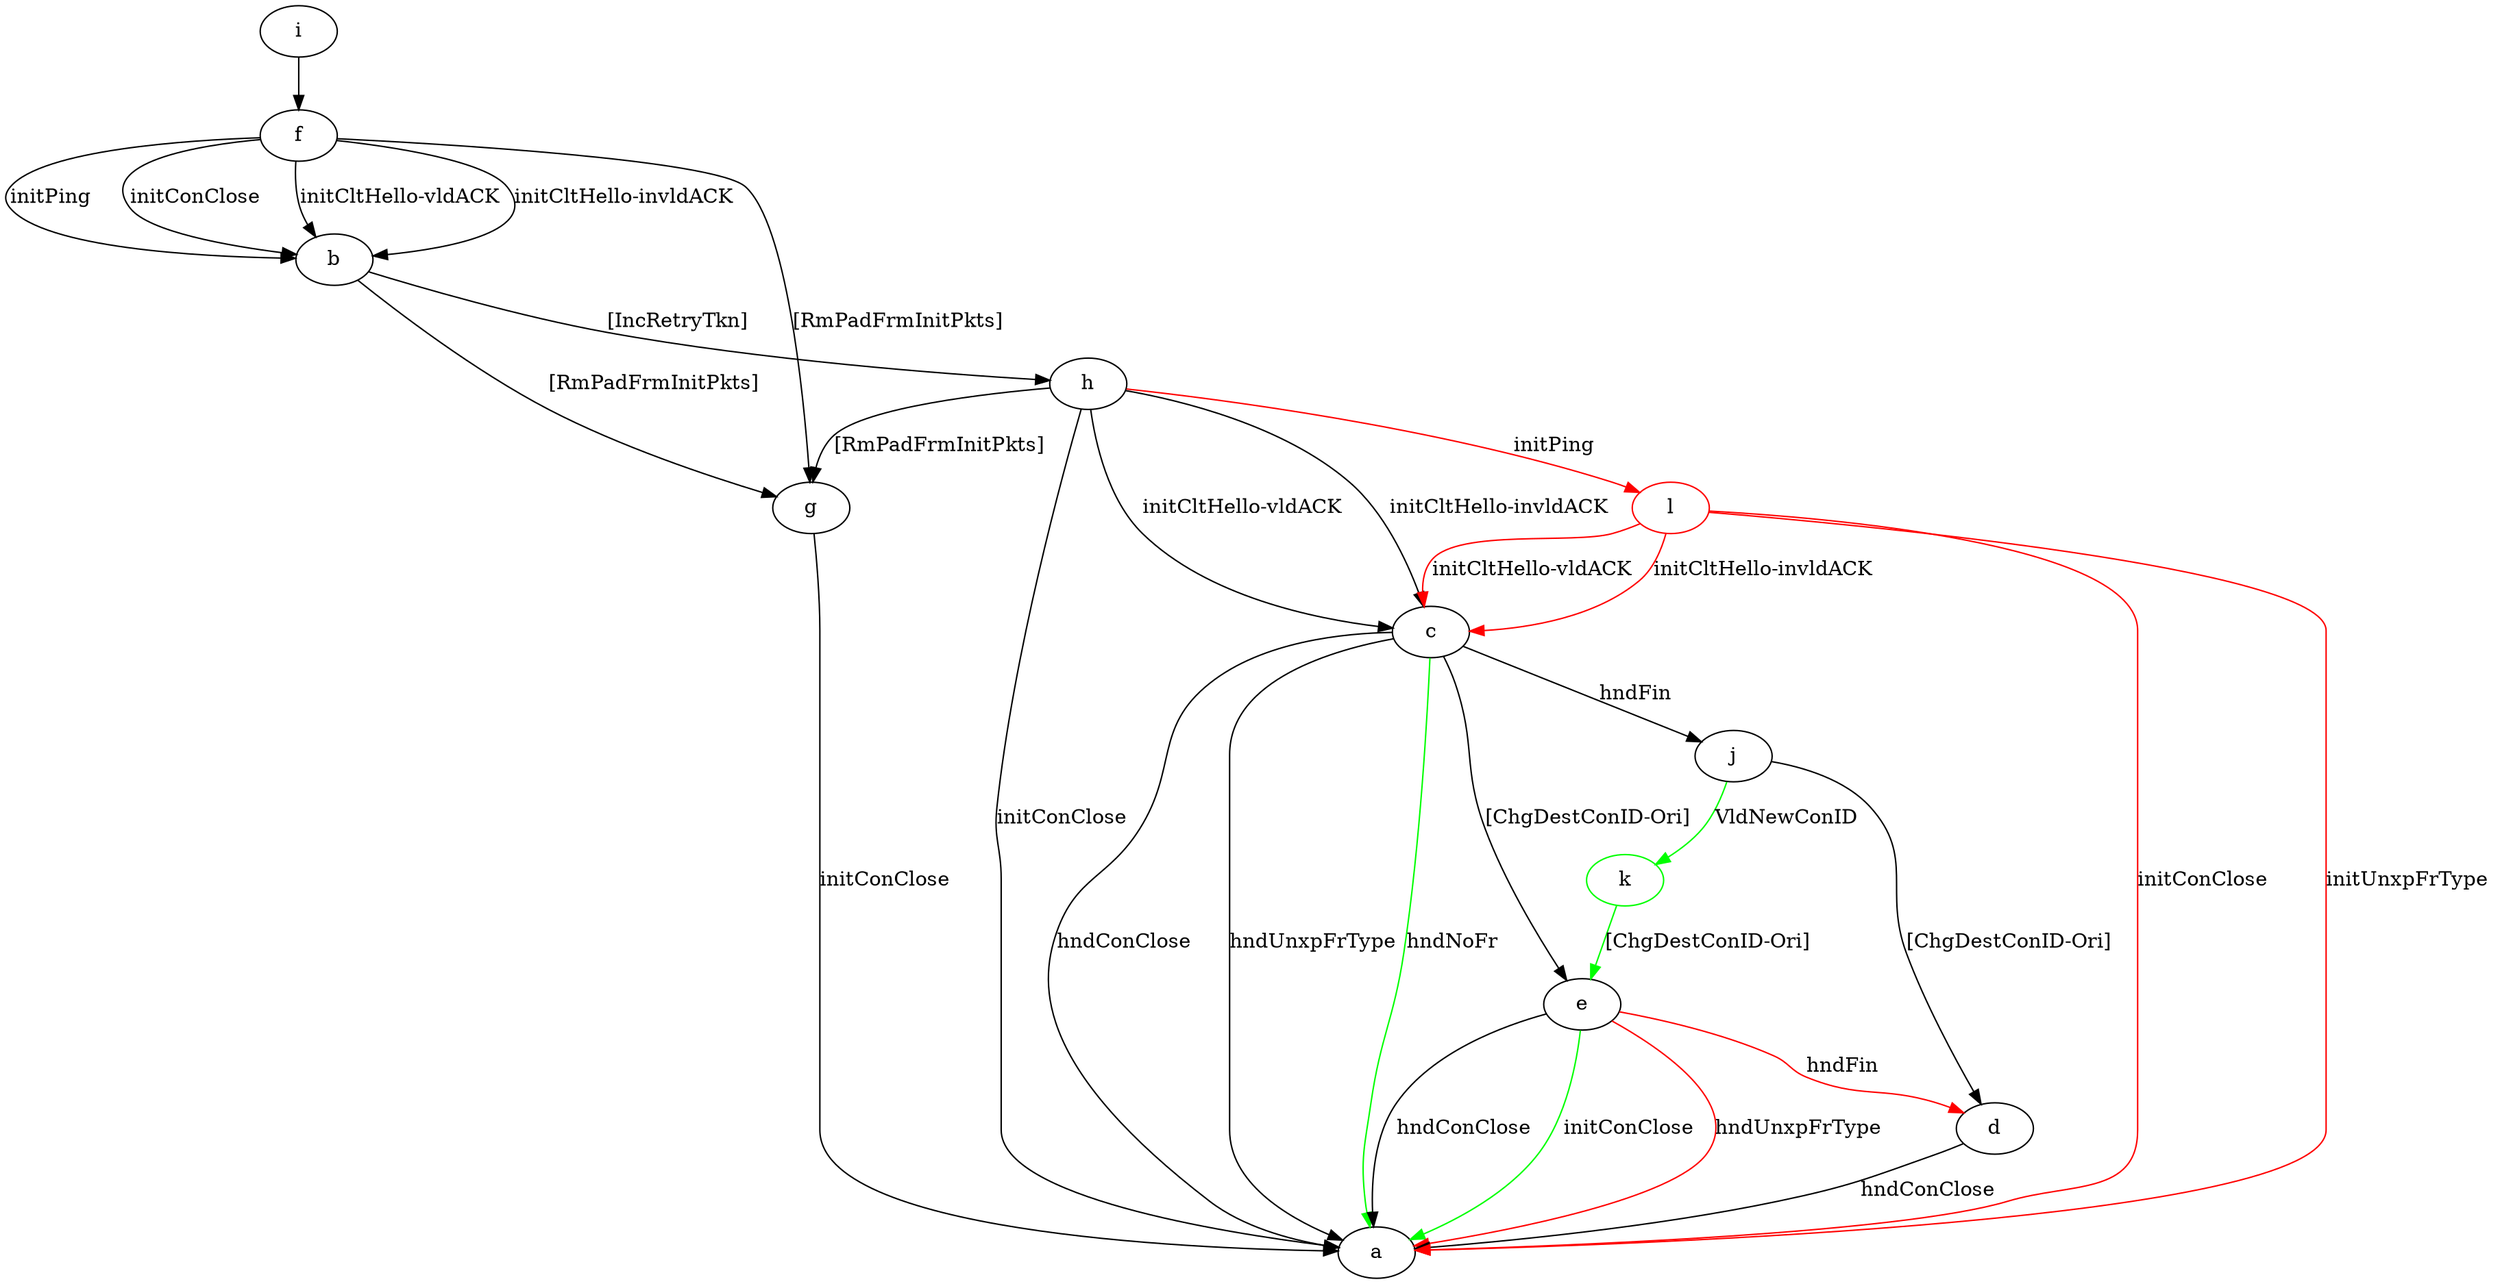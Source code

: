 digraph "" {
	b -> g	[key=0,
		label="[RmPadFrmInitPkts] "];
	b -> h	[key=0,
		label="[IncRetryTkn] "];
	c -> a	[key=0,
		label="hndConClose "];
	c -> a	[key=1,
		label="hndUnxpFrType "];
	c -> a	[key=2,
		color=green,
		label="hndNoFr "];
	c -> e	[key=0,
		label="[ChgDestConID-Ori] "];
	c -> j	[key=0,
		label="hndFin "];
	d -> a	[key=0,
		label="hndConClose "];
	e -> a	[key=0,
		label="hndConClose "];
	e -> a	[key=1,
		color=green,
		label="initConClose "];
	e -> a	[key=2,
		color=red,
		label="hndUnxpFrType "];
	e -> d	[key=0,
		color=red,
		label="hndFin "];
	f -> b	[key=0,
		label="initPing "];
	f -> b	[key=1,
		label="initConClose "];
	f -> b	[key=2,
		label="initCltHello-vldACK "];
	f -> b	[key=3,
		label="initCltHello-invldACK "];
	f -> g	[key=0,
		label="[RmPadFrmInitPkts] "];
	g -> a	[key=0,
		label="initConClose "];
	h -> a	[key=0,
		label="initConClose "];
	h -> c	[key=0,
		label="initCltHello-vldACK "];
	h -> c	[key=1,
		label="initCltHello-invldACK "];
	h -> g	[key=0,
		label="[RmPadFrmInitPkts] "];
	l	[color=red];
	h -> l	[key=0,
		color=red,
		label="initPing "];
	i -> f	[key=0];
	j -> d	[key=0,
		label="[ChgDestConID-Ori] "];
	k	[color=green];
	j -> k	[key=0,
		color=green,
		label="VldNewConID "];
	k -> e	[key=0,
		color=green,
		label="[ChgDestConID-Ori] "];
	l -> a	[key=0,
		color=red,
		label="initConClose "];
	l -> a	[key=1,
		color=red,
		label="initUnxpFrType "];
	l -> c	[key=0,
		color=red,
		label="initCltHello-vldACK "];
	l -> c	[key=1,
		color=red,
		label="initCltHello-invldACK "];
}
